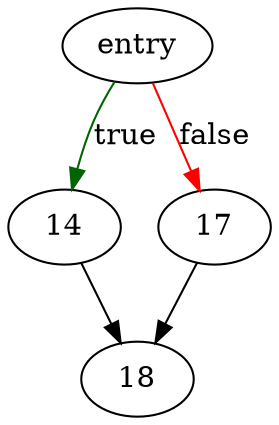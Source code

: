 digraph "setDateTimeToCurrent" {
	// Node definitions.
	2 [label=entry];
	14;
	17;
	18;

	// Edge definitions.
	2 -> 14 [
		color=darkgreen
		label=true
	];
	2 -> 17 [
		color=red
		label=false
	];
	14 -> 18;
	17 -> 18;
}